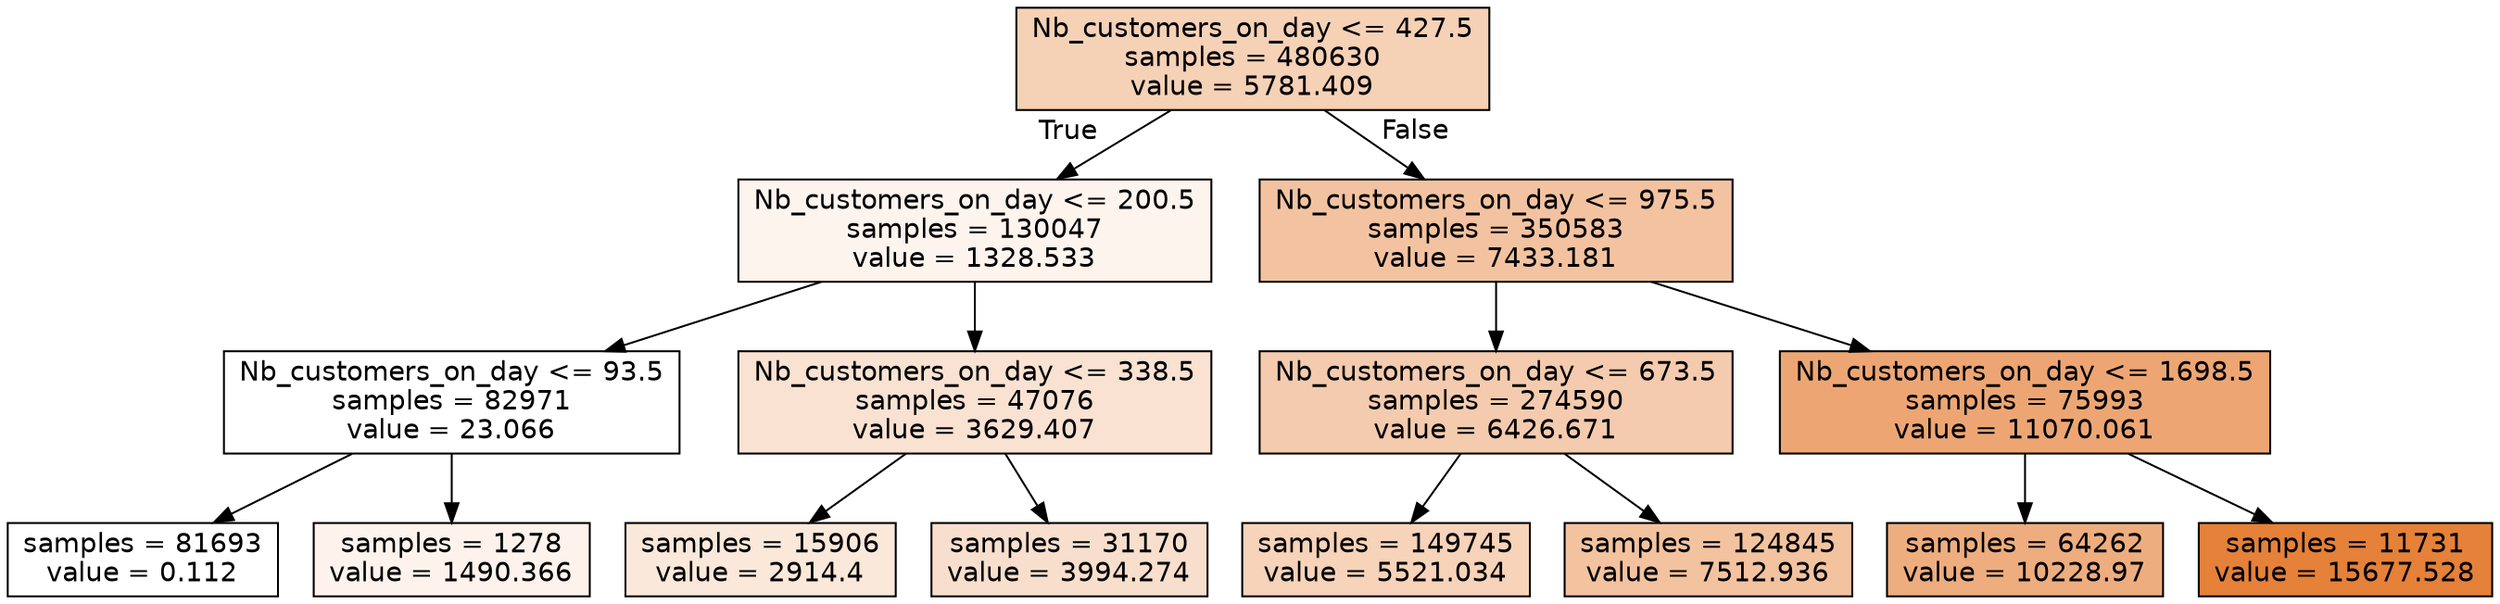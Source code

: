 digraph Tree {
node [shape=box, style="filled", color="black", fontname="helvetica"] ;
edge [fontname="helvetica"] ;
0 [label="Nb_customers_on_day <= 427.5\nsamples = 480630\nvalue = 5781.409", fillcolor="#f5d1b6"] ;
1 [label="Nb_customers_on_day <= 200.5\nsamples = 130047\nvalue = 1328.533", fillcolor="#fdf4ee"] ;
0 -> 1 [labeldistance=2.5, labelangle=45, headlabel="True"] ;
2 [label="Nb_customers_on_day <= 93.5\nsamples = 82971\nvalue = 23.066", fillcolor="#ffffff"] ;
1 -> 2 ;
3 [label="samples = 81693\nvalue = 0.112", fillcolor="#ffffff"] ;
2 -> 3 ;
4 [label="samples = 1278\nvalue = 1490.366", fillcolor="#fdf3ec"] ;
2 -> 4 ;
5 [label="Nb_customers_on_day <= 338.5\nsamples = 47076\nvalue = 3629.407", fillcolor="#f9e2d1"] ;
1 -> 5 ;
6 [label="samples = 15906\nvalue = 2914.4", fillcolor="#fae8da"] ;
5 -> 6 ;
7 [label="samples = 31170\nvalue = 3994.274", fillcolor="#f8dfcd"] ;
5 -> 7 ;
8 [label="Nb_customers_on_day <= 975.5\nsamples = 350583\nvalue = 7433.181", fillcolor="#f3c3a1"] ;
0 -> 8 [labeldistance=2.5, labelangle=-45, headlabel="False"] ;
9 [label="Nb_customers_on_day <= 673.5\nsamples = 274590\nvalue = 6426.671", fillcolor="#f4cbae"] ;
8 -> 9 ;
10 [label="samples = 149745\nvalue = 5521.034", fillcolor="#f6d3b9"] ;
9 -> 10 ;
11 [label="samples = 124845\nvalue = 7512.936", fillcolor="#f3c3a0"] ;
9 -> 11 ;
12 [label="Nb_customers_on_day <= 1698.5\nsamples = 75993\nvalue = 11070.061", fillcolor="#eda673"] ;
8 -> 12 ;
13 [label="samples = 64262\nvalue = 10228.97", fillcolor="#eead7e"] ;
12 -> 13 ;
14 [label="samples = 11731\nvalue = 15677.528", fillcolor="#e58139"] ;
12 -> 14 ;
}